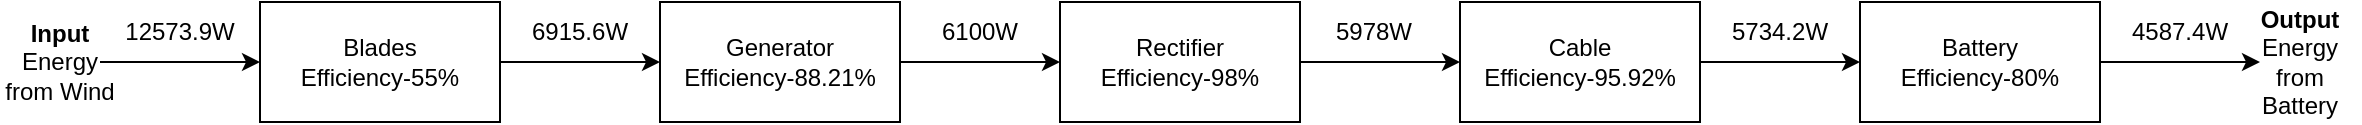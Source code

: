<mxfile version="24.8.4">
  <diagram name="Page-1" id="AeMgMCQydTb8mJienYyU">
    <mxGraphModel dx="1426" dy="749" grid="1" gridSize="10" guides="1" tooltips="1" connect="1" arrows="1" fold="1" page="1" pageScale="1" pageWidth="1654" pageHeight="1169" math="0" shadow="0">
      <root>
        <mxCell id="0" />
        <mxCell id="1" parent="0" />
        <mxCell id="Lok7Fg24IiQs3gQaeBfu-1" value="" style="rounded=0;whiteSpace=wrap;html=1;" vertex="1" parent="1">
          <mxGeometry x="240" y="240" width="120" height="60" as="geometry" />
        </mxCell>
        <mxCell id="Lok7Fg24IiQs3gQaeBfu-2" value="Blades&lt;div&gt;Efficiency-55%&lt;/div&gt;" style="text;html=1;align=center;verticalAlign=middle;whiteSpace=wrap;rounded=0;" vertex="1" parent="1">
          <mxGeometry x="255" y="255" width="90" height="30" as="geometry" />
        </mxCell>
        <mxCell id="Lok7Fg24IiQs3gQaeBfu-4" value="" style="endArrow=classic;html=1;rounded=0;entryX=0;entryY=0.5;entryDx=0;entryDy=0;" edge="1" parent="1" target="Lok7Fg24IiQs3gQaeBfu-1">
          <mxGeometry width="50" height="50" relative="1" as="geometry">
            <mxPoint x="160" y="270" as="sourcePoint" />
            <mxPoint x="200" y="270" as="targetPoint" />
          </mxGeometry>
        </mxCell>
        <mxCell id="Lok7Fg24IiQs3gQaeBfu-5" value="" style="rounded=0;whiteSpace=wrap;html=1;" vertex="1" parent="1">
          <mxGeometry x="440" y="240" width="120" height="60" as="geometry" />
        </mxCell>
        <mxCell id="Lok7Fg24IiQs3gQaeBfu-6" value="&lt;b&gt;Input&lt;/b&gt;&lt;div&gt;Energy from Wind&lt;/div&gt;" style="text;html=1;align=center;verticalAlign=middle;whiteSpace=wrap;rounded=0;" vertex="1" parent="1">
          <mxGeometry x="110" y="255" width="60" height="30" as="geometry" />
        </mxCell>
        <mxCell id="Lok7Fg24IiQs3gQaeBfu-8" value="" style="endArrow=classic;html=1;rounded=0;exitX=1;exitY=0.5;exitDx=0;exitDy=0;entryX=0;entryY=0.5;entryDx=0;entryDy=0;" edge="1" parent="1" source="Lok7Fg24IiQs3gQaeBfu-1" target="Lok7Fg24IiQs3gQaeBfu-5">
          <mxGeometry width="50" height="50" relative="1" as="geometry">
            <mxPoint x="700" y="410" as="sourcePoint" />
            <mxPoint x="750" y="360" as="targetPoint" />
          </mxGeometry>
        </mxCell>
        <mxCell id="Lok7Fg24IiQs3gQaeBfu-9" value="Generator&lt;div&gt;Efficiency-88.21%&lt;/div&gt;" style="text;html=1;align=center;verticalAlign=middle;whiteSpace=wrap;rounded=0;" vertex="1" parent="1">
          <mxGeometry x="450" y="255" width="100" height="30" as="geometry" />
        </mxCell>
        <mxCell id="Lok7Fg24IiQs3gQaeBfu-10" value="" style="rounded=0;whiteSpace=wrap;html=1;" vertex="1" parent="1">
          <mxGeometry x="640" y="240" width="120" height="60" as="geometry" />
        </mxCell>
        <mxCell id="Lok7Fg24IiQs3gQaeBfu-11" value="" style="endArrow=classic;html=1;rounded=0;exitX=1;exitY=0.5;exitDx=0;exitDy=0;entryX=0;entryY=0.5;entryDx=0;entryDy=0;" edge="1" parent="1" source="Lok7Fg24IiQs3gQaeBfu-5" target="Lok7Fg24IiQs3gQaeBfu-10">
          <mxGeometry width="50" height="50" relative="1" as="geometry">
            <mxPoint x="700" y="410" as="sourcePoint" />
            <mxPoint x="750" y="360" as="targetPoint" />
          </mxGeometry>
        </mxCell>
        <mxCell id="Lok7Fg24IiQs3gQaeBfu-12" value="Rectifier&lt;div&gt;Efficiency-98%&lt;/div&gt;" style="text;html=1;align=center;verticalAlign=middle;whiteSpace=wrap;rounded=0;" vertex="1" parent="1">
          <mxGeometry x="655" y="255" width="90" height="30" as="geometry" />
        </mxCell>
        <mxCell id="Lok7Fg24IiQs3gQaeBfu-13" value="" style="rounded=0;whiteSpace=wrap;html=1;" vertex="1" parent="1">
          <mxGeometry x="840" y="240" width="120" height="60" as="geometry" />
        </mxCell>
        <mxCell id="Lok7Fg24IiQs3gQaeBfu-14" value="Cable&lt;div&gt;Efficiency-95.92%&lt;/div&gt;" style="text;html=1;align=center;verticalAlign=middle;whiteSpace=wrap;rounded=0;" vertex="1" parent="1">
          <mxGeometry x="850" y="255" width="100" height="30" as="geometry" />
        </mxCell>
        <mxCell id="Lok7Fg24IiQs3gQaeBfu-15" value="" style="endArrow=classic;html=1;rounded=0;exitX=1;exitY=0.5;exitDx=0;exitDy=0;entryX=0;entryY=0.5;entryDx=0;entryDy=0;" edge="1" parent="1" source="Lok7Fg24IiQs3gQaeBfu-10" target="Lok7Fg24IiQs3gQaeBfu-13">
          <mxGeometry width="50" height="50" relative="1" as="geometry">
            <mxPoint x="700" y="410" as="sourcePoint" />
            <mxPoint x="750" y="360" as="targetPoint" />
          </mxGeometry>
        </mxCell>
        <mxCell id="Lok7Fg24IiQs3gQaeBfu-16" value="" style="rounded=0;whiteSpace=wrap;html=1;" vertex="1" parent="1">
          <mxGeometry x="1040" y="240" width="120" height="60" as="geometry" />
        </mxCell>
        <mxCell id="Lok7Fg24IiQs3gQaeBfu-17" value="Battery&lt;div&gt;Efficiency-80%&lt;/div&gt;" style="text;html=1;align=center;verticalAlign=middle;whiteSpace=wrap;rounded=0;" vertex="1" parent="1">
          <mxGeometry x="1055" y="255" width="90" height="30" as="geometry" />
        </mxCell>
        <mxCell id="Lok7Fg24IiQs3gQaeBfu-18" value="" style="endArrow=classic;html=1;rounded=0;exitX=1;exitY=0.5;exitDx=0;exitDy=0;entryX=0;entryY=0.5;entryDx=0;entryDy=0;" edge="1" parent="1" source="Lok7Fg24IiQs3gQaeBfu-13" target="Lok7Fg24IiQs3gQaeBfu-16">
          <mxGeometry width="50" height="50" relative="1" as="geometry">
            <mxPoint x="1005" y="420" as="sourcePoint" />
            <mxPoint x="1055" y="370" as="targetPoint" />
          </mxGeometry>
        </mxCell>
        <mxCell id="Lok7Fg24IiQs3gQaeBfu-19" value="&lt;b&gt;Output&lt;/b&gt;&lt;div&gt;Energy from Battery&lt;/div&gt;" style="text;html=1;align=center;verticalAlign=middle;whiteSpace=wrap;rounded=0;" vertex="1" parent="1">
          <mxGeometry x="1230" y="255" width="60" height="30" as="geometry" />
        </mxCell>
        <mxCell id="Lok7Fg24IiQs3gQaeBfu-20" value="" style="endArrow=classic;html=1;rounded=0;exitX=1;exitY=0.5;exitDx=0;exitDy=0;" edge="1" parent="1" source="Lok7Fg24IiQs3gQaeBfu-16">
          <mxGeometry width="50" height="50" relative="1" as="geometry">
            <mxPoint x="1220" y="330" as="sourcePoint" />
            <mxPoint x="1240" y="270" as="targetPoint" />
          </mxGeometry>
        </mxCell>
        <mxCell id="Lok7Fg24IiQs3gQaeBfu-21" value="12573.9W" style="text;html=1;align=center;verticalAlign=middle;whiteSpace=wrap;rounded=0;" vertex="1" parent="1">
          <mxGeometry x="170" y="240" width="60" height="30" as="geometry" />
        </mxCell>
        <mxCell id="Lok7Fg24IiQs3gQaeBfu-22" value="6915.6W" style="text;html=1;align=center;verticalAlign=middle;whiteSpace=wrap;rounded=0;" vertex="1" parent="1">
          <mxGeometry x="370" y="240" width="60" height="30" as="geometry" />
        </mxCell>
        <mxCell id="Lok7Fg24IiQs3gQaeBfu-23" value="6100W" style="text;html=1;align=center;verticalAlign=middle;whiteSpace=wrap;rounded=0;" vertex="1" parent="1">
          <mxGeometry x="570" y="240" width="60" height="30" as="geometry" />
        </mxCell>
        <mxCell id="Lok7Fg24IiQs3gQaeBfu-24" value="5978W" style="text;html=1;align=center;verticalAlign=middle;whiteSpace=wrap;rounded=0;" vertex="1" parent="1">
          <mxGeometry x="767" y="240" width="60" height="30" as="geometry" />
        </mxCell>
        <mxCell id="Lok7Fg24IiQs3gQaeBfu-25" value="5734.2W" style="text;html=1;align=center;verticalAlign=middle;whiteSpace=wrap;rounded=0;" vertex="1" parent="1">
          <mxGeometry x="970" y="240" width="60" height="30" as="geometry" />
        </mxCell>
        <mxCell id="Lok7Fg24IiQs3gQaeBfu-26" value="4587.4W" style="text;html=1;align=center;verticalAlign=middle;whiteSpace=wrap;rounded=0;" vertex="1" parent="1">
          <mxGeometry x="1170" y="240" width="60" height="30" as="geometry" />
        </mxCell>
      </root>
    </mxGraphModel>
  </diagram>
</mxfile>
